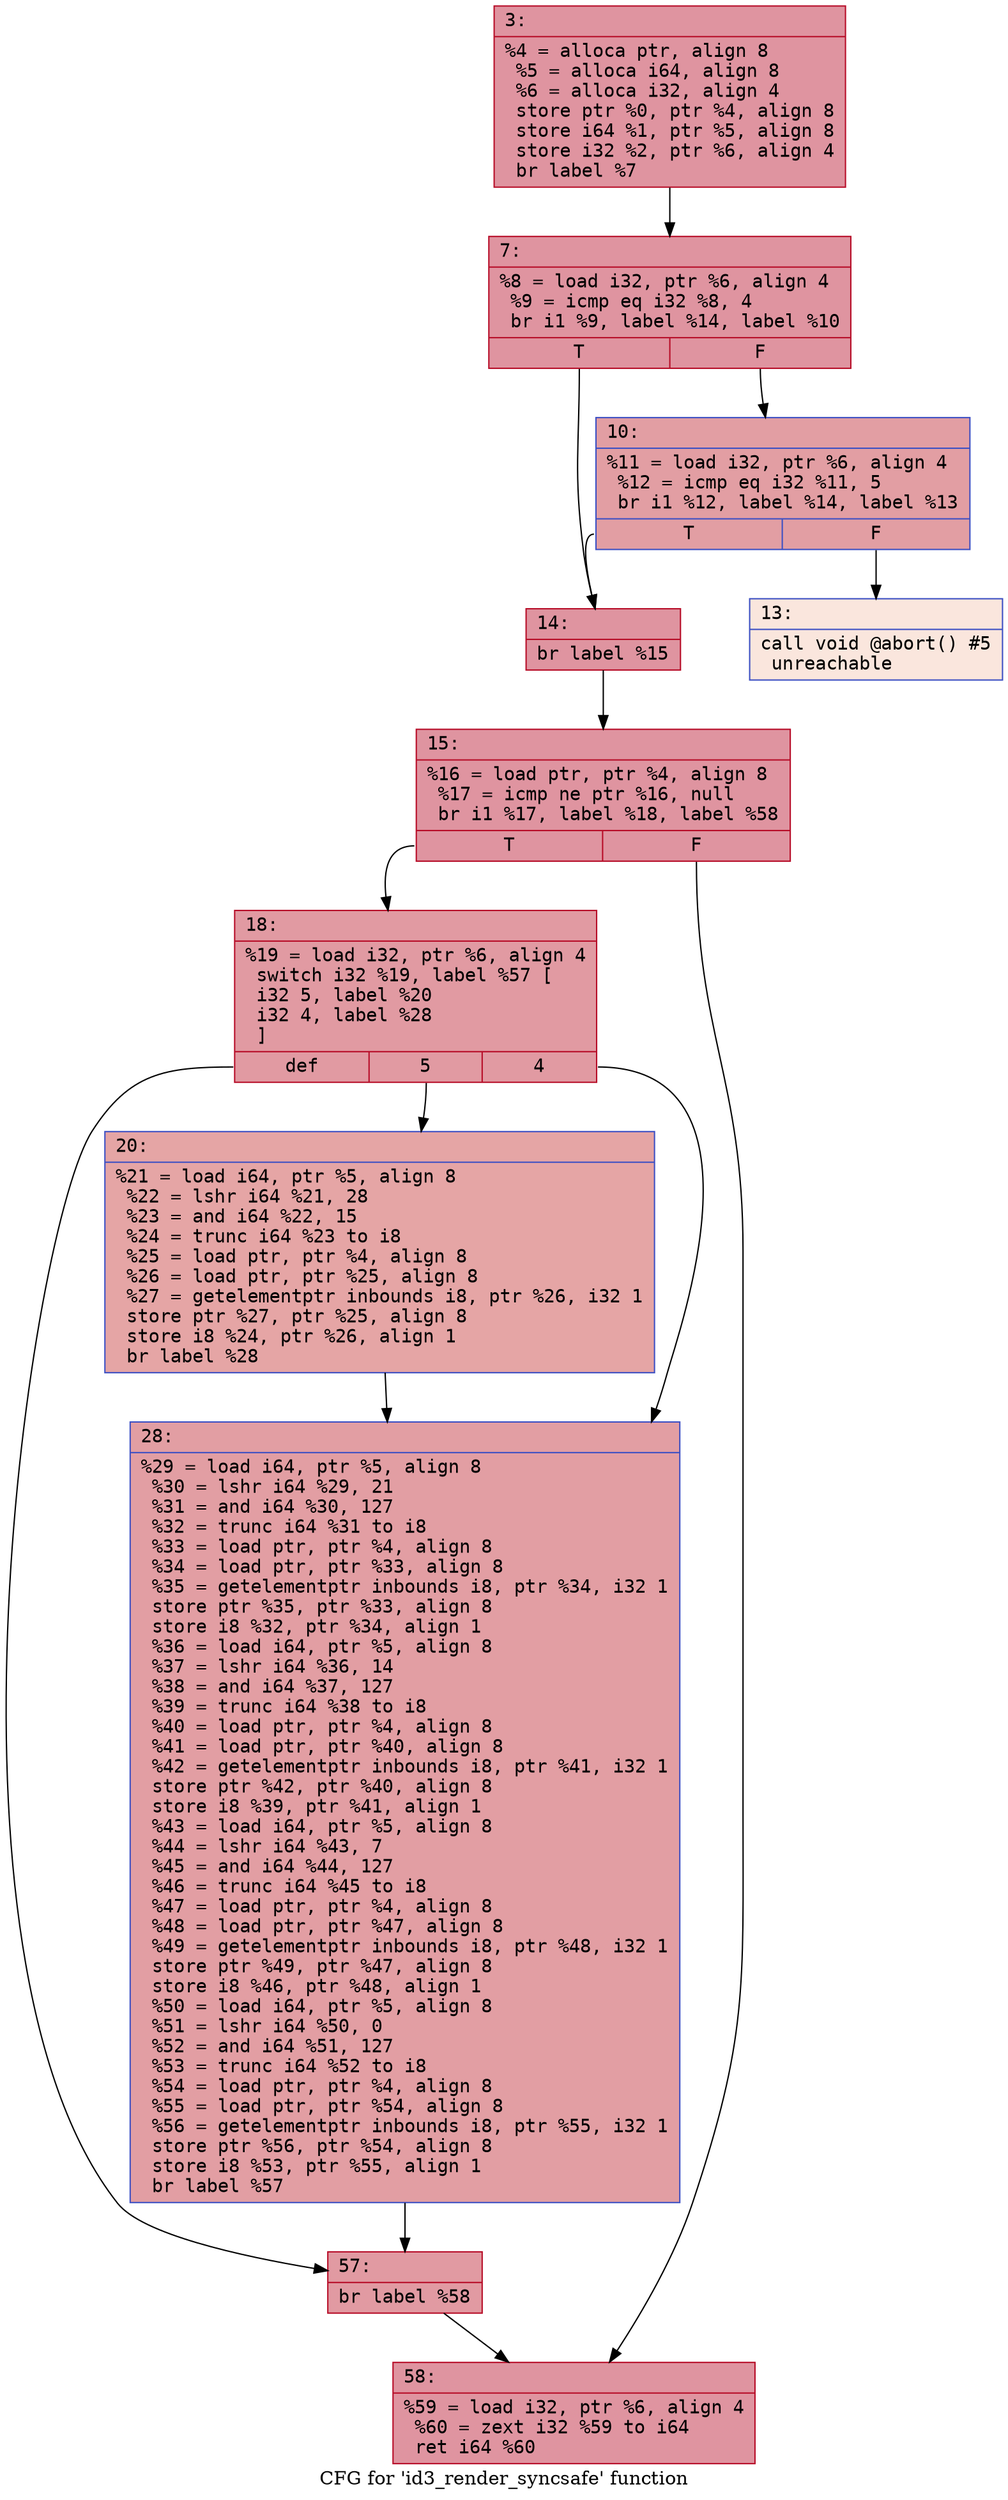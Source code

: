 digraph "CFG for 'id3_render_syncsafe' function" {
	label="CFG for 'id3_render_syncsafe' function";

	Node0x6000006824e0 [shape=record,color="#b70d28ff", style=filled, fillcolor="#b70d2870" fontname="Courier",label="{3:\l|  %4 = alloca ptr, align 8\l  %5 = alloca i64, align 8\l  %6 = alloca i32, align 4\l  store ptr %0, ptr %4, align 8\l  store i64 %1, ptr %5, align 8\l  store i32 %2, ptr %6, align 4\l  br label %7\l}"];
	Node0x6000006824e0 -> Node0x600000682530[tooltip="3 -> 7\nProbability 100.00%" ];
	Node0x600000682530 [shape=record,color="#b70d28ff", style=filled, fillcolor="#b70d2870" fontname="Courier",label="{7:\l|  %8 = load i32, ptr %6, align 4\l  %9 = icmp eq i32 %8, 4\l  br i1 %9, label %14, label %10\l|{<s0>T|<s1>F}}"];
	Node0x600000682530:s0 -> Node0x600000682620[tooltip="7 -> 14\nProbability 50.00%" ];
	Node0x600000682530:s1 -> Node0x600000682580[tooltip="7 -> 10\nProbability 50.00%" ];
	Node0x600000682580 [shape=record,color="#3d50c3ff", style=filled, fillcolor="#be242e70" fontname="Courier",label="{10:\l|  %11 = load i32, ptr %6, align 4\l  %12 = icmp eq i32 %11, 5\l  br i1 %12, label %14, label %13\l|{<s0>T|<s1>F}}"];
	Node0x600000682580:s0 -> Node0x600000682620[tooltip="10 -> 14\nProbability 100.00%" ];
	Node0x600000682580:s1 -> Node0x6000006825d0[tooltip="10 -> 13\nProbability 0.00%" ];
	Node0x6000006825d0 [shape=record,color="#3d50c3ff", style=filled, fillcolor="#f3c7b170" fontname="Courier",label="{13:\l|  call void @abort() #5\l  unreachable\l}"];
	Node0x600000682620 [shape=record,color="#b70d28ff", style=filled, fillcolor="#b70d2870" fontname="Courier",label="{14:\l|  br label %15\l}"];
	Node0x600000682620 -> Node0x600000682670[tooltip="14 -> 15\nProbability 100.00%" ];
	Node0x600000682670 [shape=record,color="#b70d28ff", style=filled, fillcolor="#b70d2870" fontname="Courier",label="{15:\l|  %16 = load ptr, ptr %4, align 8\l  %17 = icmp ne ptr %16, null\l  br i1 %17, label %18, label %58\l|{<s0>T|<s1>F}}"];
	Node0x600000682670:s0 -> Node0x6000006826c0[tooltip="15 -> 18\nProbability 62.50%" ];
	Node0x600000682670:s1 -> Node0x600000682800[tooltip="15 -> 58\nProbability 37.50%" ];
	Node0x6000006826c0 [shape=record,color="#b70d28ff", style=filled, fillcolor="#bb1b2c70" fontname="Courier",label="{18:\l|  %19 = load i32, ptr %6, align 4\l  switch i32 %19, label %57 [\l    i32 5, label %20\l    i32 4, label %28\l  ]\l|{<s0>def|<s1>5|<s2>4}}"];
	Node0x6000006826c0:s0 -> Node0x6000006827b0[tooltip="18 -> 57\nProbability 33.33%" ];
	Node0x6000006826c0:s1 -> Node0x600000682710[tooltip="18 -> 20\nProbability 33.33%" ];
	Node0x6000006826c0:s2 -> Node0x600000682760[tooltip="18 -> 28\nProbability 33.33%" ];
	Node0x600000682710 [shape=record,color="#3d50c3ff", style=filled, fillcolor="#c5333470" fontname="Courier",label="{20:\l|  %21 = load i64, ptr %5, align 8\l  %22 = lshr i64 %21, 28\l  %23 = and i64 %22, 15\l  %24 = trunc i64 %23 to i8\l  %25 = load ptr, ptr %4, align 8\l  %26 = load ptr, ptr %25, align 8\l  %27 = getelementptr inbounds i8, ptr %26, i32 1\l  store ptr %27, ptr %25, align 8\l  store i8 %24, ptr %26, align 1\l  br label %28\l}"];
	Node0x600000682710 -> Node0x600000682760[tooltip="20 -> 28\nProbability 100.00%" ];
	Node0x600000682760 [shape=record,color="#3d50c3ff", style=filled, fillcolor="#be242e70" fontname="Courier",label="{28:\l|  %29 = load i64, ptr %5, align 8\l  %30 = lshr i64 %29, 21\l  %31 = and i64 %30, 127\l  %32 = trunc i64 %31 to i8\l  %33 = load ptr, ptr %4, align 8\l  %34 = load ptr, ptr %33, align 8\l  %35 = getelementptr inbounds i8, ptr %34, i32 1\l  store ptr %35, ptr %33, align 8\l  store i8 %32, ptr %34, align 1\l  %36 = load i64, ptr %5, align 8\l  %37 = lshr i64 %36, 14\l  %38 = and i64 %37, 127\l  %39 = trunc i64 %38 to i8\l  %40 = load ptr, ptr %4, align 8\l  %41 = load ptr, ptr %40, align 8\l  %42 = getelementptr inbounds i8, ptr %41, i32 1\l  store ptr %42, ptr %40, align 8\l  store i8 %39, ptr %41, align 1\l  %43 = load i64, ptr %5, align 8\l  %44 = lshr i64 %43, 7\l  %45 = and i64 %44, 127\l  %46 = trunc i64 %45 to i8\l  %47 = load ptr, ptr %4, align 8\l  %48 = load ptr, ptr %47, align 8\l  %49 = getelementptr inbounds i8, ptr %48, i32 1\l  store ptr %49, ptr %47, align 8\l  store i8 %46, ptr %48, align 1\l  %50 = load i64, ptr %5, align 8\l  %51 = lshr i64 %50, 0\l  %52 = and i64 %51, 127\l  %53 = trunc i64 %52 to i8\l  %54 = load ptr, ptr %4, align 8\l  %55 = load ptr, ptr %54, align 8\l  %56 = getelementptr inbounds i8, ptr %55, i32 1\l  store ptr %56, ptr %54, align 8\l  store i8 %53, ptr %55, align 1\l  br label %57\l}"];
	Node0x600000682760 -> Node0x6000006827b0[tooltip="28 -> 57\nProbability 100.00%" ];
	Node0x6000006827b0 [shape=record,color="#b70d28ff", style=filled, fillcolor="#bb1b2c70" fontname="Courier",label="{57:\l|  br label %58\l}"];
	Node0x6000006827b0 -> Node0x600000682800[tooltip="57 -> 58\nProbability 100.00%" ];
	Node0x600000682800 [shape=record,color="#b70d28ff", style=filled, fillcolor="#b70d2870" fontname="Courier",label="{58:\l|  %59 = load i32, ptr %6, align 4\l  %60 = zext i32 %59 to i64\l  ret i64 %60\l}"];
}

